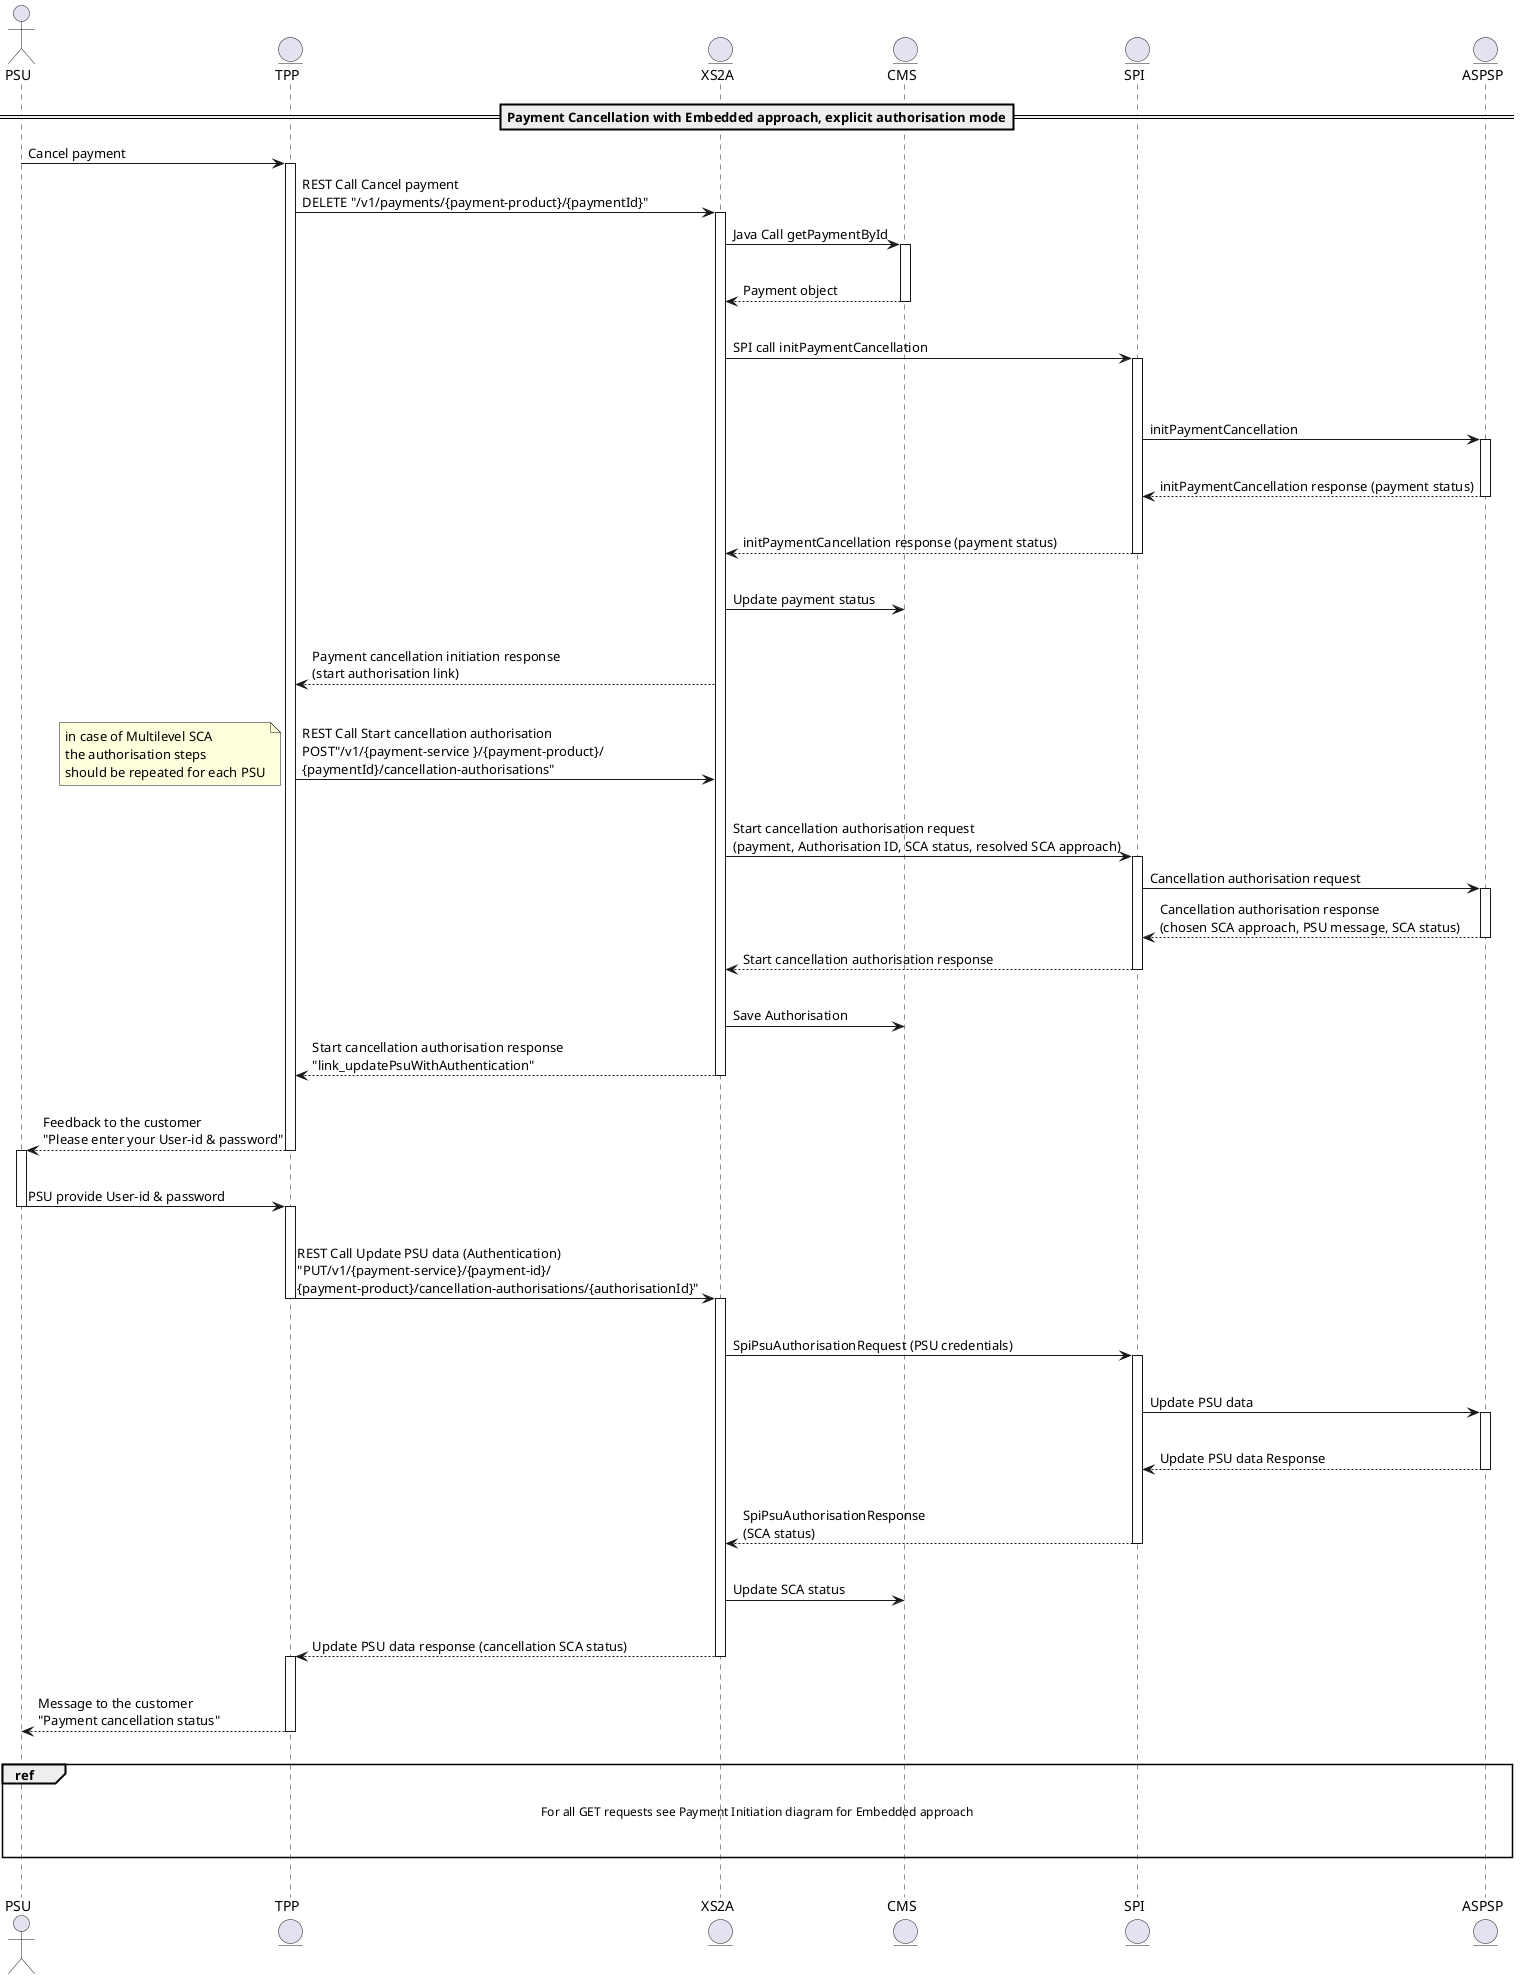 @startuml
actor PSU
entity TPP
entity XS2A
entity CMS
entity SPI
entity ASPSP
== Payment Cancellation with Embedded approach, explicit authorisation mode==

PSU->TPP: Cancel payment

activate TPP
TPP -> XS2A: REST Call Cancel payment\nDELETE "/v1/payments/{payment-product}/{paymentId}"
activate XS2A
XS2A->CMS: Java Call getPaymentById
activate CMS
|||
CMS-->XS2A: Payment object
|||
deactivate CMS
XS2A->SPI: SPI call initPaymentCancellation
|||
activate SPI
|||
SPI->ASPSP: initPaymentCancellation
activate ASPSP
|||
ASPSP-->SPI: initPaymentCancellation response (payment status)
|||
deactivate ASPSP

SPI-->XS2A: initPaymentCancellation response (payment status)
deactivate SPI
|||
XS2A->CMS: Update payment status
|||
XS2A-->TPP: Payment cancellation initiation response \n(start authorisation link)
|||
TPP->XS2A: REST Call Start cancellation authorisation\nPOST"/v1/{payment-service }/{payment-product}/\n{paymentId}/cancellation-authorisations"
note left
         in case of Multilevel SCA
         the authorisation steps
         should be repeated for each PSU
end note
|||
XS2A->SPI: Start cancellation authorisation request \n(payment, Authorisation ID, SCA status, resolved SCA approach)
activate SPI
SPI->ASPSP: Cancellation authorisation request
activate ASPSP
ASPSP-->SPI: Cancellation authorisation response \n(chosen SCA approach, PSU message, SCA status)
deactivate ASPSP
SPI-->XS2A: Start cancellation authorisation response
deactivate SPI
|||
XS2A->CMS: Save Authorisation
XS2A-->TPP:Start cancellation authorisation response\n"link_updatePsuWithAuthentication"
deactivate XS2A
|||
TPP-->PSU: Feedback to the customer\n"Please enter your User-id & password"
deactivate TPP
activate PSU
|||
PSU->TPP: PSU provide User-id & password
deactivate PSU
activate TPP
|||
TPP->XS2A: REST Call Update PSU data (Authentication)\n"PUT/v1/{payment-service}/{payment-id}/\n{payment-product}/cancellation-authorisations/{authorisationId}"
deactivate TPP
activate XS2A
|||
XS2A->SPI: SpiPsuAuthorisationRequest (PSU credentials)
activate SPI
|||
SPI->ASPSP: Update PSU data
activate ASPSP
|||
ASPSP-->SPI: Update PSU data Response
deactivate ASPSP
|||
SPI-->XS2A: SpiPsuAuthorisationResponse\n(SCA status)
|||
deactivate SPI
XS2A->CMS: Update SCA status
|||
XS2A-->TPP: Update PSU data response (cancellation SCA status)
deactivate XS2A
activate TPP
|||
TPP-->PSU: Message to the customer\n"Payment cancellation status"
deactivate TPP
|||
ref over PSU, ASPSP

For all GET requests see Payment Initiation diagram for Embedded approach


end ref
|||
@enduml
